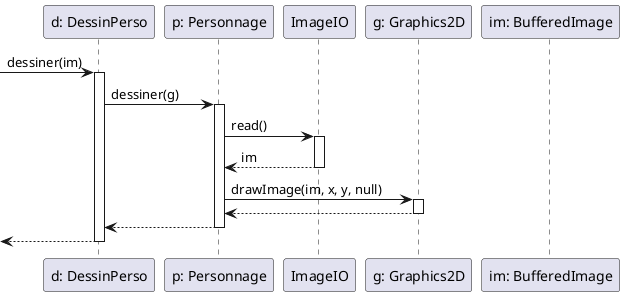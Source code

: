 @startuml
participant "d: DessinPerso" as d
participant "p: Personnage" as p
participant "ImageIO" as io
participant "g: Graphics2D" as g
participant "im: BufferedImage" as im

-> d : dessiner(im)
activate d
d -> p : dessiner(g)
activate p
p -> io : read()
activate io
p <-- io: im
deactivate io
p -> g: drawImage(im, x, y, null)
activate g
p <-- g:
deactivate
d <-- p
deactivate p
<-- d
deactivate d
@enduml